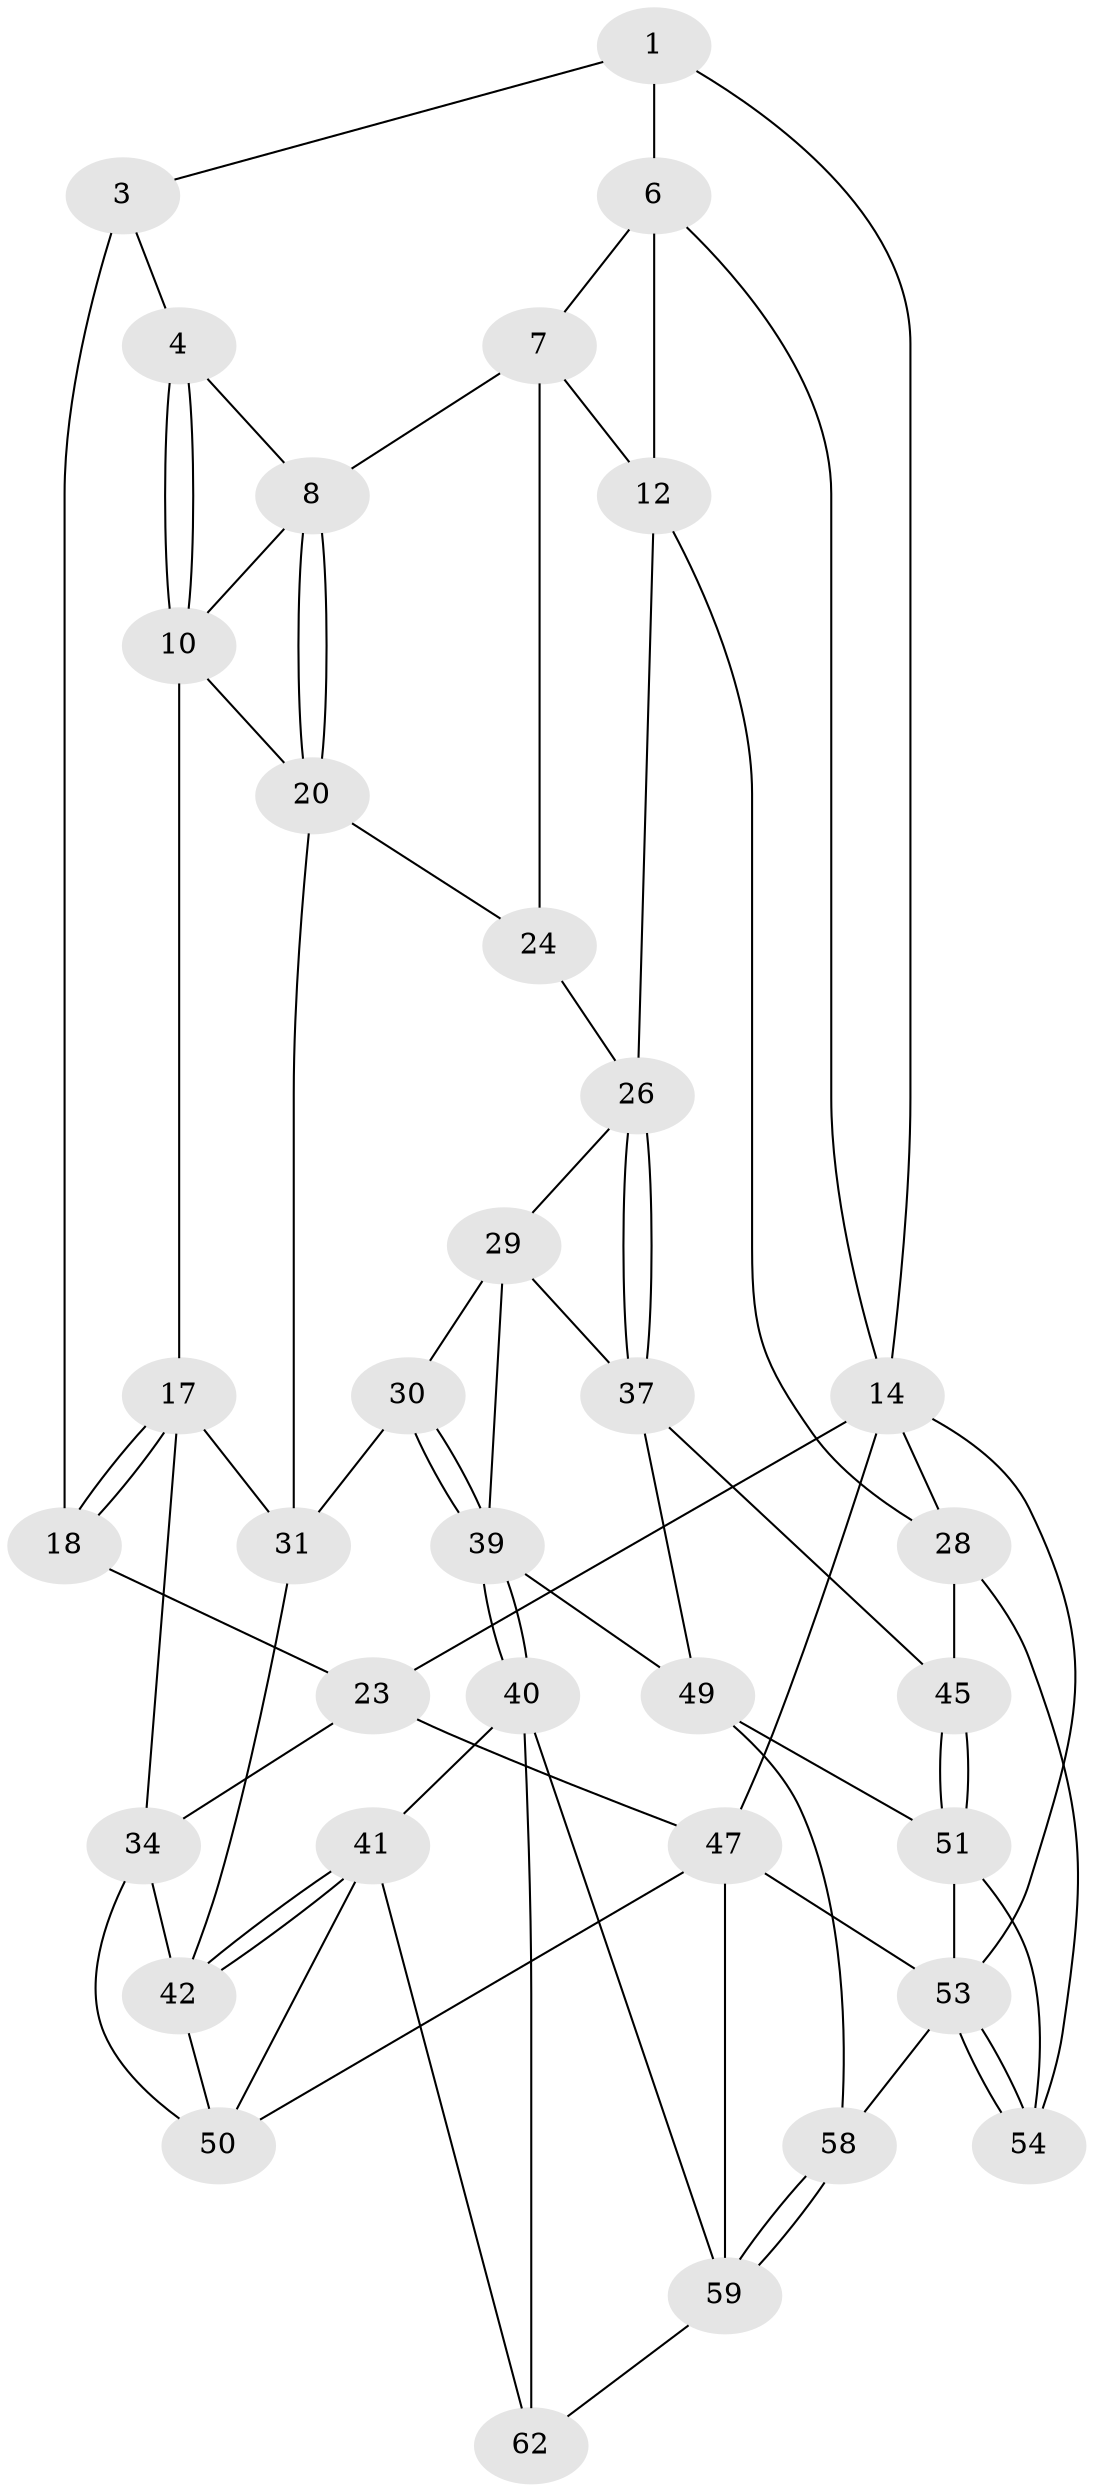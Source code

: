 // original degree distribution, {3: 0.03125, 5: 0.65625, 4: 0.171875, 6: 0.140625}
// Generated by graph-tools (version 1.1) at 2025/42/03/06/25 10:42:28]
// undirected, 35 vertices, 77 edges
graph export_dot {
graph [start="1"]
  node [color=gray90,style=filled];
  1 [pos="+0.5199668972707854+0",super="+2"];
  3 [pos="+0.19362147169603014+0.12345128629198984",super="+19"];
  4 [pos="+0.36066929239266504+0.17939626104864292",super="+5"];
  6 [pos="+1+0",super="+11"];
  7 [pos="+0.6830226688936095+0.17450391187062672",super="+13"];
  8 [pos="+0.6018336602682138+0.22527786787817927",super="+9"];
  10 [pos="+0.36589300858394264+0.18515896314838942",super="+16"];
  12 [pos="+0.8077240633781306+0.3051668182239127",super="+25"];
  14 [pos="+1+0",super="+15"];
  17 [pos="+0.20044007861039106+0.3863480475084372",super="+33"];
  18 [pos="+0.1940015028367935+0.37568127382225347",super="+22"];
  20 [pos="+0.5985246916060907+0.27047603593882336",super="+21"];
  23 [pos="+0+0.28767722838789295",super="+36"];
  24 [pos="+0.6523861314553289+0.35774096960332885"];
  26 [pos="+0.7184286392857892+0.4743489661923635",super="+27"];
  28 [pos="+1+0.47334643336514187",super="+44"];
  29 [pos="+0.6384083398378394+0.46373210736508597",super="+38"];
  30 [pos="+0.5028119827140519+0.48023959544383493"];
  31 [pos="+0.4433924352293104+0.44693836024077016",super="+32"];
  34 [pos="+0.14006593292313446+0.5439398516475213",super="+35"];
  37 [pos="+0.7821626960789779+0.5344481933191607",super="+46"];
  39 [pos="+0.5213799436301572+0.7544977788921241",super="+43"];
  40 [pos="+0.503765778088197+0.7660841124685083",super="+60"];
  41 [pos="+0.39744155799189157+0.7139598968444687",super="+56"];
  42 [pos="+0.37743149584116353+0.6928082009637844",super="+48"];
  45 [pos="+0.9114268774052626+0.5820403875364257"];
  47 [pos="+0+1",super="+61"];
  49 [pos="+0.7044367983562084+0.754472058466597",super="+52"];
  50 [pos="+0.131206304288818+0.8272190453474301",super="+57"];
  51 [pos="+0.8829561046459834+0.8685502244136907",super="+55"];
  53 [pos="+1+1",super="+63"];
  54 [pos="+1+0.8546332396786166"];
  58 [pos="+0.6924558513407479+1"];
  59 [pos="+0.6238271793403495+1",super="+64"];
  62 [pos="+0.30263873689894466+0.9556100018064877"];
  1 -- 6;
  1 -- 3;
  1 -- 14;
  3 -- 4;
  3 -- 18 [weight=2];
  4 -- 10;
  4 -- 10;
  4 -- 8;
  6 -- 7;
  6 -- 12;
  6 -- 14;
  7 -- 8;
  7 -- 24;
  7 -- 12;
  8 -- 20;
  8 -- 20;
  8 -- 10;
  10 -- 17;
  10 -- 20;
  12 -- 26;
  12 -- 28;
  14 -- 28;
  14 -- 53;
  14 -- 23;
  14 -- 47;
  17 -- 18;
  17 -- 18;
  17 -- 34;
  17 -- 31;
  18 -- 23;
  20 -- 24;
  20 -- 31;
  23 -- 34;
  23 -- 47;
  24 -- 26;
  26 -- 37;
  26 -- 37;
  26 -- 29;
  28 -- 45;
  28 -- 54;
  29 -- 30;
  29 -- 37;
  29 -- 39;
  30 -- 31;
  30 -- 39;
  30 -- 39;
  31 -- 42;
  34 -- 50;
  34 -- 42;
  37 -- 49;
  37 -- 45;
  39 -- 40;
  39 -- 40;
  39 -- 49;
  40 -- 41;
  40 -- 59;
  40 -- 62;
  41 -- 42;
  41 -- 42;
  41 -- 62;
  41 -- 50;
  42 -- 50;
  45 -- 51;
  45 -- 51;
  47 -- 53;
  47 -- 59;
  47 -- 50;
  49 -- 58;
  49 -- 51;
  51 -- 54;
  51 -- 53;
  53 -- 54;
  53 -- 54;
  53 -- 58;
  58 -- 59;
  58 -- 59;
  59 -- 62;
}
